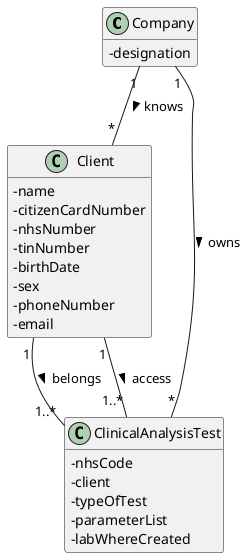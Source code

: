 @startuml
'https://plantuml.com/use-case-diagram
hide methods
skinparam classAttributeIconSize 0

class Company{
-designation
}

class Client {
-name
-citizenCardNumber
-nhsNumber
-tinNumber
-birthDate
-sex
-phoneNumber
-email
}

class ClinicalAnalysisTest {
- nhsCode
- client
- typeOfTest
- parameterList
- labWhereCreated
}



Company"1" -- "*"Client :> knows

Company "1" -- "*" ClinicalAnalysisTest :> owns
Client "1" -- "1..*" ClinicalAnalysisTest :> belongs
Client "1" -- "1..*" ClinicalAnalysisTest :> access

@enduml

